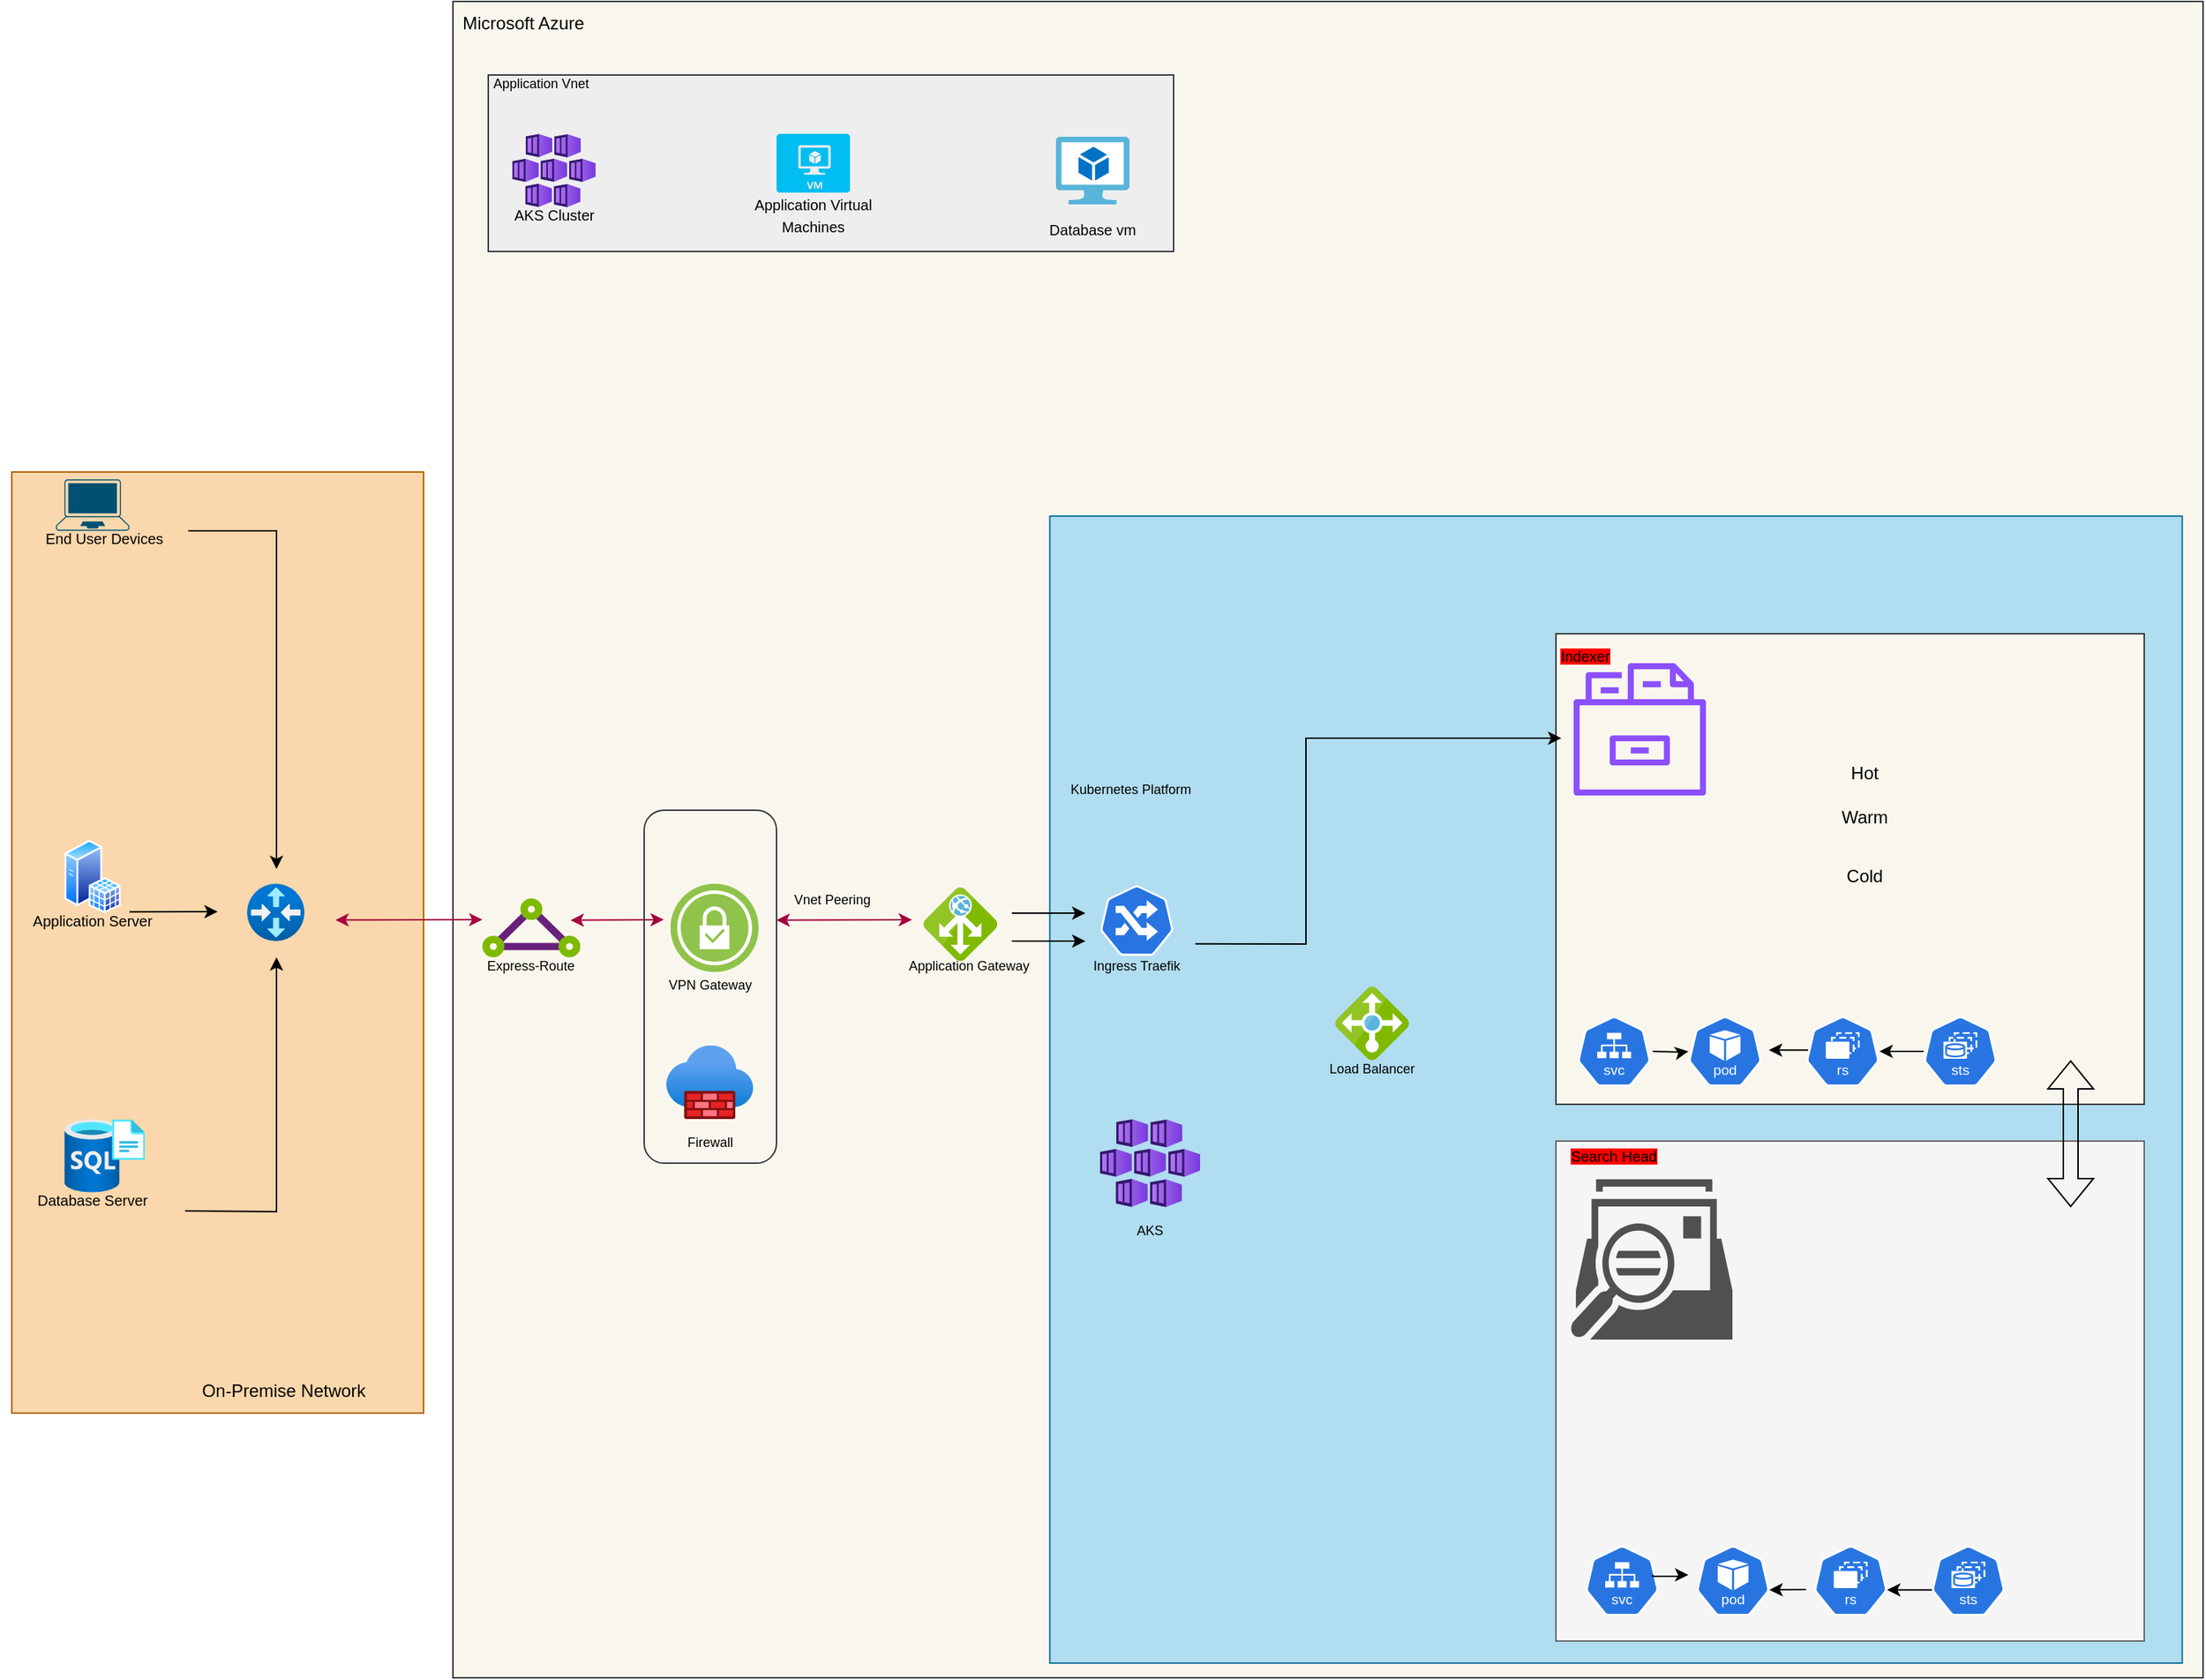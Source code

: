 <mxfile version="26.1.0">
  <diagram name="Page-1" id="1PxENv74PAx2MERxASmC">
    <mxGraphModel dx="3457" dy="2504" grid="1" gridSize="10" guides="1" tooltips="1" connect="1" arrows="1" fold="1" page="1" pageScale="1" pageWidth="850" pageHeight="1100" math="0" shadow="0">
      <root>
        <mxCell id="0" />
        <mxCell id="1" parent="0" />
        <mxCell id="YM9aXVPUI7aWQCgXjNL5-1" value="" style="rounded=0;whiteSpace=wrap;html=1;fillStyle=solid;fillColor=#fad7ac;strokeColor=#b46504;" vertex="1" parent="1">
          <mxGeometry x="-50" y="120" width="280" height="640" as="geometry" />
        </mxCell>
        <mxCell id="YM9aXVPUI7aWQCgXjNL5-2" value="" style="points=[[0.13,0.02,0],[0.5,0,0],[0.87,0.02,0],[0.885,0.4,0],[0.985,0.985,0],[0.5,1,0],[0.015,0.985,0],[0.115,0.4,0]];verticalLabelPosition=bottom;sketch=0;html=1;verticalAlign=top;aspect=fixed;align=center;pointerEvents=1;shape=mxgraph.cisco19.laptop;fillColor=#005073;strokeColor=none;" vertex="1" parent="1">
          <mxGeometry x="-20.0" y="125" width="50" height="35" as="geometry" />
        </mxCell>
        <mxCell id="YM9aXVPUI7aWQCgXjNL5-3" value="" style="image;aspect=fixed;perimeter=ellipsePerimeter;html=1;align=center;shadow=0;dashed=0;spacingTop=3;image=img/lib/active_directory/sql_server.svg;" vertex="1" parent="1">
          <mxGeometry x="-14.25" y="370" width="38.5" height="50" as="geometry" />
        </mxCell>
        <mxCell id="YM9aXVPUI7aWQCgXjNL5-4" value="" style="image;aspect=fixed;html=1;points=[];align=center;fontSize=12;image=img/lib/azure2/databases/SQL_Server_Registries.svg;" vertex="1" parent="1">
          <mxGeometry x="-14.25" y="560" width="54.84" height="50" as="geometry" />
        </mxCell>
        <mxCell id="YM9aXVPUI7aWQCgXjNL5-5" value="&lt;font style=&quot;font-size: 10px;&quot;&gt;End User Devices&lt;/font&gt;" style="text;html=1;align=center;verticalAlign=middle;whiteSpace=wrap;rounded=0;" vertex="1" parent="1">
          <mxGeometry x="-50.0" y="150" width="125.75" height="30" as="geometry" />
        </mxCell>
        <mxCell id="YM9aXVPUI7aWQCgXjNL5-7" value="&lt;font style=&quot;font-size: 10px;&quot;&gt;Database Server&lt;/font&gt;" style="text;html=1;align=center;verticalAlign=middle;whiteSpace=wrap;rounded=0;" vertex="1" parent="1">
          <mxGeometry x="-57.87" y="600" width="125.75" height="30" as="geometry" />
        </mxCell>
        <mxCell id="YM9aXVPUI7aWQCgXjNL5-8" value="On-Premise Network" style="text;html=1;align=center;verticalAlign=middle;whiteSpace=wrap;rounded=0;" vertex="1" parent="1">
          <mxGeometry x="72.12" y="730" width="125.75" height="30" as="geometry" />
        </mxCell>
        <mxCell id="YM9aXVPUI7aWQCgXjNL5-13" value="" style="rounded=0;whiteSpace=wrap;html=1;fillColor=#f9f7ed;strokeColor=#36393d;" vertex="1" parent="1">
          <mxGeometry x="250" y="-200" width="1190" height="1140" as="geometry" />
        </mxCell>
        <mxCell id="YM9aXVPUI7aWQCgXjNL5-18" value="" style="endArrow=classic;startArrow=classic;html=1;rounded=0;fillColor=#d80073;strokeColor=#A50040;" edge="1" parent="1">
          <mxGeometry width="50" height="50" relative="1" as="geometry">
            <mxPoint x="330" y="424.82" as="sourcePoint" />
            <mxPoint x="393.33" y="424.41" as="targetPoint" />
          </mxGeometry>
        </mxCell>
        <mxCell id="YM9aXVPUI7aWQCgXjNL5-19" value="" style="image;sketch=0;aspect=fixed;html=1;points=[];align=center;fontSize=12;image=img/lib/mscae/Express_Route.svg;" vertex="1" parent="1">
          <mxGeometry x="270" y="410" width="66.67" height="40" as="geometry" />
        </mxCell>
        <mxCell id="YM9aXVPUI7aWQCgXjNL5-20" value="" style="endArrow=classic;startArrow=classic;html=1;rounded=0;fillColor=#d80073;strokeColor=#A50040;exitX=0.786;exitY=0.476;exitDx=0;exitDy=0;exitPerimeter=0;" edge="1" parent="1" source="YM9aXVPUI7aWQCgXjNL5-1">
          <mxGeometry width="50" height="50" relative="1" as="geometry">
            <mxPoint x="206.67" y="424.82" as="sourcePoint" />
            <mxPoint x="270" y="424.41" as="targetPoint" />
          </mxGeometry>
        </mxCell>
        <mxCell id="YM9aXVPUI7aWQCgXjNL5-21" value="&lt;font style=&quot;font-size: 9px;&quot;&gt;Express-Route&lt;/font&gt;" style="text;html=1;align=center;verticalAlign=middle;whiteSpace=wrap;rounded=0;" vertex="1" parent="1">
          <mxGeometry x="248.33" y="440" width="110" height="30" as="geometry" />
        </mxCell>
        <mxCell id="YM9aXVPUI7aWQCgXjNL5-22" value="Microsoft Azure" style="text;html=1;align=center;verticalAlign=middle;whiteSpace=wrap;rounded=0;" vertex="1" parent="1">
          <mxGeometry x="197.88" y="-200" width="200" height="30" as="geometry" />
        </mxCell>
        <mxCell id="YM9aXVPUI7aWQCgXjNL5-23" value="" style="image;aspect=fixed;perimeter=ellipsePerimeter;html=1;align=center;shadow=0;dashed=0;fontColor=#4277BB;labelBackgroundColor=default;fontSize=12;spacingTop=3;image=img/lib/ibm/vpc/VPNGateway.svg;" vertex="1" parent="1">
          <mxGeometry x="397.88" y="400" width="60" height="60" as="geometry" />
        </mxCell>
        <mxCell id="YM9aXVPUI7aWQCgXjNL5-24" value="&lt;font style=&quot;font-size: 9px;&quot;&gt;VPN Gateway&lt;/font&gt;" style="text;html=1;align=center;verticalAlign=middle;whiteSpace=wrap;rounded=0;" vertex="1" parent="1">
          <mxGeometry x="370.0" y="452.5" width="110" height="30" as="geometry" />
        </mxCell>
        <mxCell id="YM9aXVPUI7aWQCgXjNL5-26" value="" style="rounded=1;whiteSpace=wrap;html=1;fillColor=none;strokeColor=#36393d;" vertex="1" parent="1">
          <mxGeometry x="380" y="350" width="90" height="240" as="geometry" />
        </mxCell>
        <mxCell id="YM9aXVPUI7aWQCgXjNL5-27" value="" style="image;aspect=fixed;html=1;points=[];align=center;fontSize=12;image=img/lib/azure2/networking/Firewalls.svg;" vertex="1" parent="1">
          <mxGeometry x="395" y="510" width="59.17" height="50" as="geometry" />
        </mxCell>
        <mxCell id="YM9aXVPUI7aWQCgXjNL5-28" value="&lt;font style=&quot;font-size: 9px;&quot;&gt;Firewall&lt;/font&gt;" style="text;html=1;align=center;verticalAlign=middle;whiteSpace=wrap;rounded=0;" vertex="1" parent="1">
          <mxGeometry x="369.59" y="560" width="110" height="30" as="geometry" />
        </mxCell>
        <mxCell id="YM9aXVPUI7aWQCgXjNL5-30" value="" style="endArrow=classic;startArrow=classic;html=1;rounded=0;fillColor=#d80073;strokeColor=#A50040;entryX=0.3;entryY=0.47;entryDx=0;entryDy=0;entryPerimeter=0;" edge="1" parent="1">
          <mxGeometry width="50" height="50" relative="1" as="geometry">
            <mxPoint x="470" y="424.76" as="sourcePoint" />
            <mxPoint x="562.12" y="424.5" as="targetPoint" />
          </mxGeometry>
        </mxCell>
        <mxCell id="YM9aXVPUI7aWQCgXjNL5-31" value="&lt;font style=&quot;font-size: 9px;&quot;&gt;Vnet Peering&lt;/font&gt;" style="text;html=1;align=center;verticalAlign=middle;whiteSpace=wrap;rounded=0;" vertex="1" parent="1">
          <mxGeometry x="470" y="400" width="75.83" height="20" as="geometry" />
        </mxCell>
        <mxCell id="YM9aXVPUI7aWQCgXjNL5-33" value="" style="image;sketch=0;aspect=fixed;html=1;points=[];align=center;fontSize=12;image=img/lib/mscae/Application_Gateway.svg;" vertex="1" parent="1">
          <mxGeometry x="570" y="402.5" width="50" height="50" as="geometry" />
        </mxCell>
        <mxCell id="YM9aXVPUI7aWQCgXjNL5-34" value="&lt;font style=&quot;font-size: 9px;&quot;&gt;Application Gateway&lt;/font&gt;" style="text;html=1;align=center;verticalAlign=middle;whiteSpace=wrap;rounded=0;" vertex="1" parent="1">
          <mxGeometry x="545.83" y="440" width="110" height="30" as="geometry" />
        </mxCell>
        <mxCell id="YM9aXVPUI7aWQCgXjNL5-40" value="" style="rounded=0;whiteSpace=wrap;html=1;fillColor=#b1ddf0;strokeColor=#10739e;" vertex="1" parent="1">
          <mxGeometry x="655.83" y="150" width="770" height="780" as="geometry" />
        </mxCell>
        <mxCell id="YM9aXVPUI7aWQCgXjNL5-42" value="&lt;font style=&quot;font-size: 9px;&quot;&gt;Ingress Traefik&lt;/font&gt;" style="text;html=1;align=center;verticalAlign=middle;whiteSpace=wrap;rounded=0;" vertex="1" parent="1">
          <mxGeometry x="660" y="440" width="110" height="30" as="geometry" />
        </mxCell>
        <mxCell id="YM9aXVPUI7aWQCgXjNL5-43" value="" style="endArrow=classic;html=1;rounded=0;" edge="1" parent="1">
          <mxGeometry width="50" height="50" relative="1" as="geometry">
            <mxPoint x="630" y="420" as="sourcePoint" />
            <mxPoint x="680" y="420" as="targetPoint" />
          </mxGeometry>
        </mxCell>
        <mxCell id="YM9aXVPUI7aWQCgXjNL5-44" value="" style="endArrow=classic;html=1;rounded=0;" edge="1" parent="1">
          <mxGeometry width="50" height="50" relative="1" as="geometry">
            <mxPoint x="630" y="439" as="sourcePoint" />
            <mxPoint x="680" y="439" as="targetPoint" />
          </mxGeometry>
        </mxCell>
        <mxCell id="YM9aXVPUI7aWQCgXjNL5-46" value="&lt;font style=&quot;font-size: 9px;&quot;&gt;Kubernetes Platform&lt;/font&gt;" style="text;html=1;align=center;verticalAlign=middle;whiteSpace=wrap;rounded=0;" vertex="1" parent="1">
          <mxGeometry x="655.83" y="320" width="110" height="30" as="geometry" />
        </mxCell>
        <mxCell id="YM9aXVPUI7aWQCgXjNL5-47" value="" style="aspect=fixed;sketch=0;html=1;dashed=0;whitespace=wrap;verticalLabelPosition=bottom;verticalAlign=top;fillColor=#2875E2;strokeColor=#ffffff;points=[[0.005,0.63,0],[0.1,0.2,0],[0.9,0.2,0],[0.5,0,0],[0.995,0.63,0],[0.72,0.99,0],[0.5,1,0],[0.28,0.99,0]];shape=mxgraph.kubernetes.icon2;prIcon=ing" vertex="1" parent="1">
          <mxGeometry x="690" y="401" width="50" height="48" as="geometry" />
        </mxCell>
        <mxCell id="YM9aXVPUI7aWQCgXjNL5-48" value="" style="image;aspect=fixed;html=1;points=[];align=center;fontSize=12;image=img/lib/azure2/containers/Kubernetes_Services.svg;" vertex="1" parent="1">
          <mxGeometry x="690" y="560" width="68" height="60" as="geometry" />
        </mxCell>
        <mxCell id="YM9aXVPUI7aWQCgXjNL5-49" value="&lt;font style=&quot;font-size: 9px;&quot;&gt;AKS&lt;/font&gt;" style="text;html=1;align=center;verticalAlign=middle;whiteSpace=wrap;rounded=0;" vertex="1" parent="1">
          <mxGeometry x="669" y="620" width="110" height="30" as="geometry" />
        </mxCell>
        <mxCell id="YM9aXVPUI7aWQCgXjNL5-50" value="&lt;font style=&quot;font-size: 10px;&quot;&gt;Application Server&lt;/font&gt;" style="text;html=1;align=center;verticalAlign=middle;whiteSpace=wrap;rounded=0;" vertex="1" parent="1">
          <mxGeometry x="-57.88" y="410" width="125.75" height="30" as="geometry" />
        </mxCell>
        <mxCell id="YM9aXVPUI7aWQCgXjNL5-51" value="" style="endArrow=classic;html=1;rounded=0;" edge="1" parent="1">
          <mxGeometry width="50" height="50" relative="1" as="geometry">
            <mxPoint x="70" y="160" as="sourcePoint" />
            <mxPoint x="130" y="390" as="targetPoint" />
            <Array as="points">
              <mxPoint x="130" y="160" />
            </Array>
          </mxGeometry>
        </mxCell>
        <mxCell id="YM9aXVPUI7aWQCgXjNL5-52" value="" style="endArrow=classic;html=1;rounded=0;exitX=0.75;exitY=0;exitDx=0;exitDy=0;" edge="1" parent="1">
          <mxGeometry width="50" height="50" relative="1" as="geometry">
            <mxPoint x="30.002" y="419.08" as="sourcePoint" />
            <mxPoint x="90" y="419" as="targetPoint" />
          </mxGeometry>
        </mxCell>
        <mxCell id="YM9aXVPUI7aWQCgXjNL5-53" value="" style="endArrow=classic;html=1;rounded=0;exitX=1;exitY=0.75;exitDx=0;exitDy=0;" edge="1" parent="1" source="YM9aXVPUI7aWQCgXjNL5-7">
          <mxGeometry width="50" height="50" relative="1" as="geometry">
            <mxPoint x="440" y="420" as="sourcePoint" />
            <mxPoint x="130" y="450" as="targetPoint" />
            <Array as="points">
              <mxPoint x="130" y="623" />
            </Array>
          </mxGeometry>
        </mxCell>
        <mxCell id="YM9aXVPUI7aWQCgXjNL5-54" value="" style="image;aspect=fixed;html=1;points=[];align=center;fontSize=12;image=img/lib/azure2/networking/Virtual_Router.svg;" vertex="1" parent="1">
          <mxGeometry x="110" y="400" width="39" height="39" as="geometry" />
        </mxCell>
        <mxCell id="YM9aXVPUI7aWQCgXjNL5-58" value="" style="rounded=0;whiteSpace=wrap;html=1;fillColor=#eeeeee;strokeColor=#36393d;" vertex="1" parent="1">
          <mxGeometry x="274" y="-150" width="466" height="120" as="geometry" />
        </mxCell>
        <mxCell id="YM9aXVPUI7aWQCgXjNL5-59" value="" style="image;aspect=fixed;html=1;points=[];align=center;fontSize=12;image=img/lib/azure2/containers/Kubernetes_Services.svg;" vertex="1" parent="1">
          <mxGeometry x="290.32" y="-110" width="56.67" height="50" as="geometry" />
        </mxCell>
        <mxCell id="YM9aXVPUI7aWQCgXjNL5-60" value="&lt;font style=&quot;font-size: 10px;&quot;&gt;AKS Cluster&lt;/font&gt;" style="text;html=1;align=center;verticalAlign=middle;whiteSpace=wrap;rounded=0;" vertex="1" parent="1">
          <mxGeometry x="273.66" y="-70" width="90" height="30" as="geometry" />
        </mxCell>
        <mxCell id="YM9aXVPUI7aWQCgXjNL5-61" value="&lt;font style=&quot;font-size: 9px;&quot;&gt;Application Vnet&lt;/font&gt;" style="text;html=1;align=center;verticalAlign=middle;whiteSpace=wrap;rounded=0;" vertex="1" parent="1">
          <mxGeometry x="230" y="-160" width="160" height="30" as="geometry" />
        </mxCell>
        <mxCell id="YM9aXVPUI7aWQCgXjNL5-62" value="" style="verticalLabelPosition=bottom;html=1;verticalAlign=top;align=center;strokeColor=none;fillColor=#00BEF2;shape=mxgraph.azure.virtual_machine;" vertex="1" parent="1">
          <mxGeometry x="470.0" y="-110" width="50" height="40" as="geometry" />
        </mxCell>
        <mxCell id="YM9aXVPUI7aWQCgXjNL5-63" value="&lt;font style=&quot;font-size: 10px;&quot;&gt;Application Virtual Machines&lt;/font&gt;" style="text;html=1;align=center;verticalAlign=middle;whiteSpace=wrap;rounded=0;" vertex="1" parent="1">
          <mxGeometry x="450" y="-70" width="90" height="30" as="geometry" />
        </mxCell>
        <mxCell id="YM9aXVPUI7aWQCgXjNL5-64" value="" style="image;sketch=0;aspect=fixed;html=1;points=[];align=center;fontSize=12;image=img/lib/mscae/Virtual_Machine_2.svg;" vertex="1" parent="1">
          <mxGeometry x="660" y="-108" width="50" height="46" as="geometry" />
        </mxCell>
        <mxCell id="YM9aXVPUI7aWQCgXjNL5-65" value="&lt;font style=&quot;font-size: 10px;&quot;&gt;Database vm&lt;/font&gt;" style="text;html=1;align=center;verticalAlign=middle;whiteSpace=wrap;rounded=0;" vertex="1" parent="1">
          <mxGeometry x="640" y="-60" width="90" height="30" as="geometry" />
        </mxCell>
        <mxCell id="YM9aXVPUI7aWQCgXjNL5-66" value="" style="rounded=0;whiteSpace=wrap;html=1;fillColor=#f9f7ed;strokeColor=#36393d;" vertex="1" parent="1">
          <mxGeometry x="1000" y="230" width="400" height="320" as="geometry" />
        </mxCell>
        <mxCell id="YM9aXVPUI7aWQCgXjNL5-67" value="" style="rounded=0;whiteSpace=wrap;html=1;fillColor=#f5f5f5;strokeColor=#666666;fontColor=#333333;" vertex="1" parent="1">
          <mxGeometry x="1000" y="575" width="400" height="340" as="geometry" />
        </mxCell>
        <mxCell id="YM9aXVPUI7aWQCgXjNL5-68" value="&lt;font style=&quot;font-size: 10px; background-color: rgb(255, 0, 0);&quot;&gt;Indexer&lt;/font&gt;" style="text;html=1;align=center;verticalAlign=middle;whiteSpace=wrap;rounded=0;" vertex="1" parent="1">
          <mxGeometry x="990" y="230" width="60" height="30" as="geometry" />
        </mxCell>
        <mxCell id="YM9aXVPUI7aWQCgXjNL5-69" value="&lt;font style=&quot;font-size: 10px; background-color: rgb(255, 0, 0);&quot;&gt;Search Head&lt;/font&gt;" style="text;html=1;align=center;verticalAlign=middle;whiteSpace=wrap;rounded=0;" vertex="1" parent="1">
          <mxGeometry x="1000" y="570" width="79.17" height="30" as="geometry" />
        </mxCell>
        <mxCell id="YM9aXVPUI7aWQCgXjNL5-70" value="" style="image;sketch=0;aspect=fixed;html=1;points=[];align=center;fontSize=12;image=img/lib/mscae/Load_Balancer_feature.svg;" vertex="1" parent="1">
          <mxGeometry x="850" y="470" width="50" height="50" as="geometry" />
        </mxCell>
        <mxCell id="YM9aXVPUI7aWQCgXjNL5-71" value="&lt;font style=&quot;font-size: 9px;&quot;&gt;Load Balancer&lt;/font&gt;" style="text;html=1;align=center;verticalAlign=middle;whiteSpace=wrap;rounded=0;" vertex="1" parent="1">
          <mxGeometry x="820" y="510" width="110" height="30" as="geometry" />
        </mxCell>
        <mxCell id="YM9aXVPUI7aWQCgXjNL5-74" value="" style="edgeStyle=orthogonalEdgeStyle;rounded=0;orthogonalLoop=1;jettySize=auto;html=1;" edge="1" parent="1" target="YM9aXVPUI7aWQCgXjNL5-73">
          <mxGeometry relative="1" as="geometry">
            <mxPoint x="1065.83" y="514" as="sourcePoint" />
          </mxGeometry>
        </mxCell>
        <mxCell id="YM9aXVPUI7aWQCgXjNL5-73" value="" style="aspect=fixed;sketch=0;html=1;dashed=0;whitespace=wrap;verticalLabelPosition=bottom;verticalAlign=top;fillColor=#2875E2;strokeColor=#ffffff;points=[[0.005,0.63,0],[0.1,0.2,0],[0.9,0.2,0],[0.5,0,0],[0.995,0.63,0],[0.72,0.99,0],[0.5,1,0],[0.28,0.99,0]];shape=mxgraph.kubernetes.icon2;kubernetesLabel=1;prIcon=pod" vertex="1" parent="1">
          <mxGeometry x="1090" y="490" width="50" height="48" as="geometry" />
        </mxCell>
        <mxCell id="YM9aXVPUI7aWQCgXjNL5-75" value="" style="aspect=fixed;sketch=0;html=1;dashed=0;whitespace=wrap;verticalLabelPosition=bottom;verticalAlign=top;fillColor=#2875E2;strokeColor=#ffffff;points=[[0.005,0.63,0],[0.1,0.2,0],[0.9,0.2,0],[0.5,0,0],[0.995,0.63,0],[0.72,0.99,0],[0.5,1,0],[0.28,0.99,0]];shape=mxgraph.kubernetes.icon2;kubernetesLabel=1;prIcon=svc" vertex="1" parent="1">
          <mxGeometry x="1014.58" y="490" width="50" height="48" as="geometry" />
        </mxCell>
        <mxCell id="YM9aXVPUI7aWQCgXjNL5-76" value="" style="aspect=fixed;sketch=0;html=1;dashed=0;whitespace=wrap;verticalLabelPosition=bottom;verticalAlign=top;fillColor=#2875E2;strokeColor=#ffffff;points=[[0.005,0.63,0],[0.1,0.2,0],[0.9,0.2,0],[0.5,0,0],[0.995,0.63,0],[0.72,0.99,0],[0.5,1,0],[0.28,0.99,0]];shape=mxgraph.kubernetes.icon2;kubernetesLabel=1;prIcon=rs" vertex="1" parent="1">
          <mxGeometry x="1170" y="490" width="50" height="48" as="geometry" />
        </mxCell>
        <mxCell id="YM9aXVPUI7aWQCgXjNL5-80" value="" style="edgeStyle=orthogonalEdgeStyle;rounded=0;orthogonalLoop=1;jettySize=auto;html=1;" edge="1" parent="1" source="YM9aXVPUI7aWQCgXjNL5-79" target="YM9aXVPUI7aWQCgXjNL5-76">
          <mxGeometry relative="1" as="geometry" />
        </mxCell>
        <mxCell id="YM9aXVPUI7aWQCgXjNL5-79" value="" style="aspect=fixed;sketch=0;html=1;dashed=0;whitespace=wrap;verticalLabelPosition=bottom;verticalAlign=top;fillColor=#2875E2;strokeColor=#ffffff;points=[[0.005,0.63,0],[0.1,0.2,0],[0.9,0.2,0],[0.5,0,0],[0.995,0.63,0],[0.72,0.99,0],[0.5,1,0],[0.28,0.99,0]];shape=mxgraph.kubernetes.icon2;kubernetesLabel=1;prIcon=sts" vertex="1" parent="1">
          <mxGeometry x="1250" y="490" width="50" height="48" as="geometry" />
        </mxCell>
        <mxCell id="YM9aXVPUI7aWQCgXjNL5-83" value="" style="endArrow=classic;html=1;rounded=0;exitX=0.029;exitY=0.481;exitDx=0;exitDy=0;exitPerimeter=0;entryX=1.096;entryY=0.481;entryDx=0;entryDy=0;entryPerimeter=0;" edge="1" parent="1" source="YM9aXVPUI7aWQCgXjNL5-76" target="YM9aXVPUI7aWQCgXjNL5-73">
          <mxGeometry width="50" height="50" relative="1" as="geometry">
            <mxPoint x="960" y="530" as="sourcePoint" />
            <mxPoint x="1010" y="480" as="targetPoint" />
          </mxGeometry>
        </mxCell>
        <mxCell id="YM9aXVPUI7aWQCgXjNL5-86" value="" style="aspect=fixed;sketch=0;html=1;dashed=0;whitespace=wrap;verticalLabelPosition=bottom;verticalAlign=top;fillColor=#2875E2;strokeColor=#ffffff;points=[[0.005,0.63,0],[0.1,0.2,0],[0.9,0.2,0],[0.5,0,0],[0.995,0.63,0],[0.72,0.99,0],[0.5,1,0],[0.28,0.99,0]];shape=mxgraph.kubernetes.icon2;kubernetesLabel=1;prIcon=pod" vertex="1" parent="1">
          <mxGeometry x="1095.42" y="850" width="50" height="48" as="geometry" />
        </mxCell>
        <mxCell id="YM9aXVPUI7aWQCgXjNL5-87" value="" style="aspect=fixed;sketch=0;html=1;dashed=0;whitespace=wrap;verticalLabelPosition=bottom;verticalAlign=top;fillColor=#2875E2;strokeColor=#ffffff;points=[[0.005,0.63,0],[0.1,0.2,0],[0.9,0.2,0],[0.5,0,0],[0.995,0.63,0],[0.72,0.99,0],[0.5,1,0],[0.28,0.99,0]];shape=mxgraph.kubernetes.icon2;kubernetesLabel=1;prIcon=svc" vertex="1" parent="1">
          <mxGeometry x="1020.0" y="850" width="50" height="48" as="geometry" />
        </mxCell>
        <mxCell id="YM9aXVPUI7aWQCgXjNL5-88" value="" style="aspect=fixed;sketch=0;html=1;dashed=0;whitespace=wrap;verticalLabelPosition=bottom;verticalAlign=top;fillColor=#2875E2;strokeColor=#ffffff;points=[[0.005,0.63,0],[0.1,0.2,0],[0.9,0.2,0],[0.5,0,0],[0.995,0.63,0],[0.72,0.99,0],[0.5,1,0],[0.28,0.99,0]];shape=mxgraph.kubernetes.icon2;kubernetesLabel=1;prIcon=rs" vertex="1" parent="1">
          <mxGeometry x="1175.42" y="850" width="50" height="48" as="geometry" />
        </mxCell>
        <mxCell id="YM9aXVPUI7aWQCgXjNL5-89" value="" style="aspect=fixed;sketch=0;html=1;dashed=0;whitespace=wrap;verticalLabelPosition=bottom;verticalAlign=top;fillColor=#2875E2;strokeColor=#ffffff;points=[[0.005,0.63,0],[0.1,0.2,0],[0.9,0.2,0],[0.5,0,0],[0.995,0.63,0],[0.72,0.99,0],[0.5,1,0],[0.28,0.99,0]];shape=mxgraph.kubernetes.icon2;kubernetesLabel=1;prIcon=sts" vertex="1" parent="1">
          <mxGeometry x="1255.42" y="850" width="50" height="48" as="geometry" />
        </mxCell>
        <mxCell id="YM9aXVPUI7aWQCgXjNL5-92" value="" style="edgeStyle=orthogonalEdgeStyle;rounded=0;orthogonalLoop=1;jettySize=auto;html=1;" edge="1" parent="1">
          <mxGeometry relative="1" as="geometry">
            <mxPoint x="1065.83" y="870" as="sourcePoint" />
            <mxPoint x="1090" y="870" as="targetPoint" />
            <Array as="points">
              <mxPoint x="1087" y="871" />
            </Array>
          </mxGeometry>
        </mxCell>
        <mxCell id="YM9aXVPUI7aWQCgXjNL5-93" value="" style="endArrow=classic;html=1;rounded=0;exitX=0.425;exitY=0.897;exitDx=0;exitDy=0;exitPerimeter=0;entryX=0.995;entryY=0.63;entryDx=0;entryDy=0;entryPerimeter=0;" edge="1" parent="1" source="YM9aXVPUI7aWQCgXjNL5-67" target="YM9aXVPUI7aWQCgXjNL5-86">
          <mxGeometry width="50" height="50" relative="1" as="geometry">
            <mxPoint x="960" y="530" as="sourcePoint" />
            <mxPoint x="1010" y="480" as="targetPoint" />
          </mxGeometry>
        </mxCell>
        <mxCell id="YM9aXVPUI7aWQCgXjNL5-95" value="" style="endArrow=classic;html=1;rounded=0;exitX=0.005;exitY=0.63;exitDx=0;exitDy=0;exitPerimeter=0;entryX=0.995;entryY=0.63;entryDx=0;entryDy=0;entryPerimeter=0;" edge="1" parent="1" source="YM9aXVPUI7aWQCgXjNL5-89" target="YM9aXVPUI7aWQCgXjNL5-88">
          <mxGeometry width="50" height="50" relative="1" as="geometry">
            <mxPoint x="960" y="530" as="sourcePoint" />
            <mxPoint x="1010" y="480" as="targetPoint" />
          </mxGeometry>
        </mxCell>
        <mxCell id="YM9aXVPUI7aWQCgXjNL5-97" value="" style="endArrow=classic;html=1;rounded=0;exitX=0.862;exitY=0.03;exitDx=0;exitDy=0;exitPerimeter=0;entryX=0.009;entryY=0.222;entryDx=0;entryDy=0;entryPerimeter=0;" edge="1" parent="1" source="YM9aXVPUI7aWQCgXjNL5-42" target="YM9aXVPUI7aWQCgXjNL5-66">
          <mxGeometry width="50" height="50" relative="1" as="geometry">
            <mxPoint x="960" y="530" as="sourcePoint" />
            <mxPoint x="1010" y="480" as="targetPoint" />
            <Array as="points">
              <mxPoint x="830" y="441" />
              <mxPoint x="830" y="301" />
            </Array>
          </mxGeometry>
        </mxCell>
        <mxCell id="YM9aXVPUI7aWQCgXjNL5-98" value="" style="shape=flexArrow;endArrow=classic;startArrow=classic;html=1;rounded=0;entryX=0.95;entryY=0.906;entryDx=0;entryDy=0;entryPerimeter=0;exitX=0.95;exitY=0.132;exitDx=0;exitDy=0;exitPerimeter=0;" edge="1" parent="1">
          <mxGeometry width="100" height="100" relative="1" as="geometry">
            <mxPoint x="1350" y="619.96" as="sourcePoint" />
            <mxPoint x="1350" y="520.0" as="targetPoint" />
          </mxGeometry>
        </mxCell>
        <mxCell id="YM9aXVPUI7aWQCgXjNL5-99" value="" style="sketch=0;pointerEvents=1;shadow=0;dashed=0;html=1;strokeColor=none;fillColor=#505050;labelPosition=center;verticalLabelPosition=bottom;verticalAlign=top;outlineConnect=0;align=center;shape=mxgraph.office.communications.discovery_search_mailbox;" vertex="1" parent="1">
          <mxGeometry x="1009.58" y="601" width="110.42" height="109" as="geometry" />
        </mxCell>
        <mxCell id="YM9aXVPUI7aWQCgXjNL5-100" value="" style="sketch=0;outlineConnect=0;fontColor=#232F3E;gradientColor=none;fillColor=#8C4FFF;strokeColor=none;dashed=0;verticalLabelPosition=bottom;verticalAlign=top;align=center;html=1;fontSize=12;fontStyle=0;aspect=fixed;pointerEvents=1;shape=mxgraph.aws4.opensearch_service_index;" vertex="1" parent="1">
          <mxGeometry x="1012" y="250" width="90" height="90" as="geometry" />
        </mxCell>
        <mxCell id="YM9aXVPUI7aWQCgXjNL5-103" value="Hot" style="text;html=1;align=center;verticalAlign=middle;whiteSpace=wrap;rounded=0;" vertex="1" parent="1">
          <mxGeometry x="1180" y="310" width="60" height="30" as="geometry" />
        </mxCell>
        <mxCell id="YM9aXVPUI7aWQCgXjNL5-104" value="Warm" style="text;html=1;align=center;verticalAlign=middle;whiteSpace=wrap;rounded=0;" vertex="1" parent="1">
          <mxGeometry x="1180" y="340" width="60" height="30" as="geometry" />
        </mxCell>
        <mxCell id="YM9aXVPUI7aWQCgXjNL5-105" value="Cold" style="text;html=1;align=center;verticalAlign=middle;whiteSpace=wrap;rounded=0;" vertex="1" parent="1">
          <mxGeometry x="1180" y="380" width="60" height="30" as="geometry" />
        </mxCell>
      </root>
    </mxGraphModel>
  </diagram>
</mxfile>
